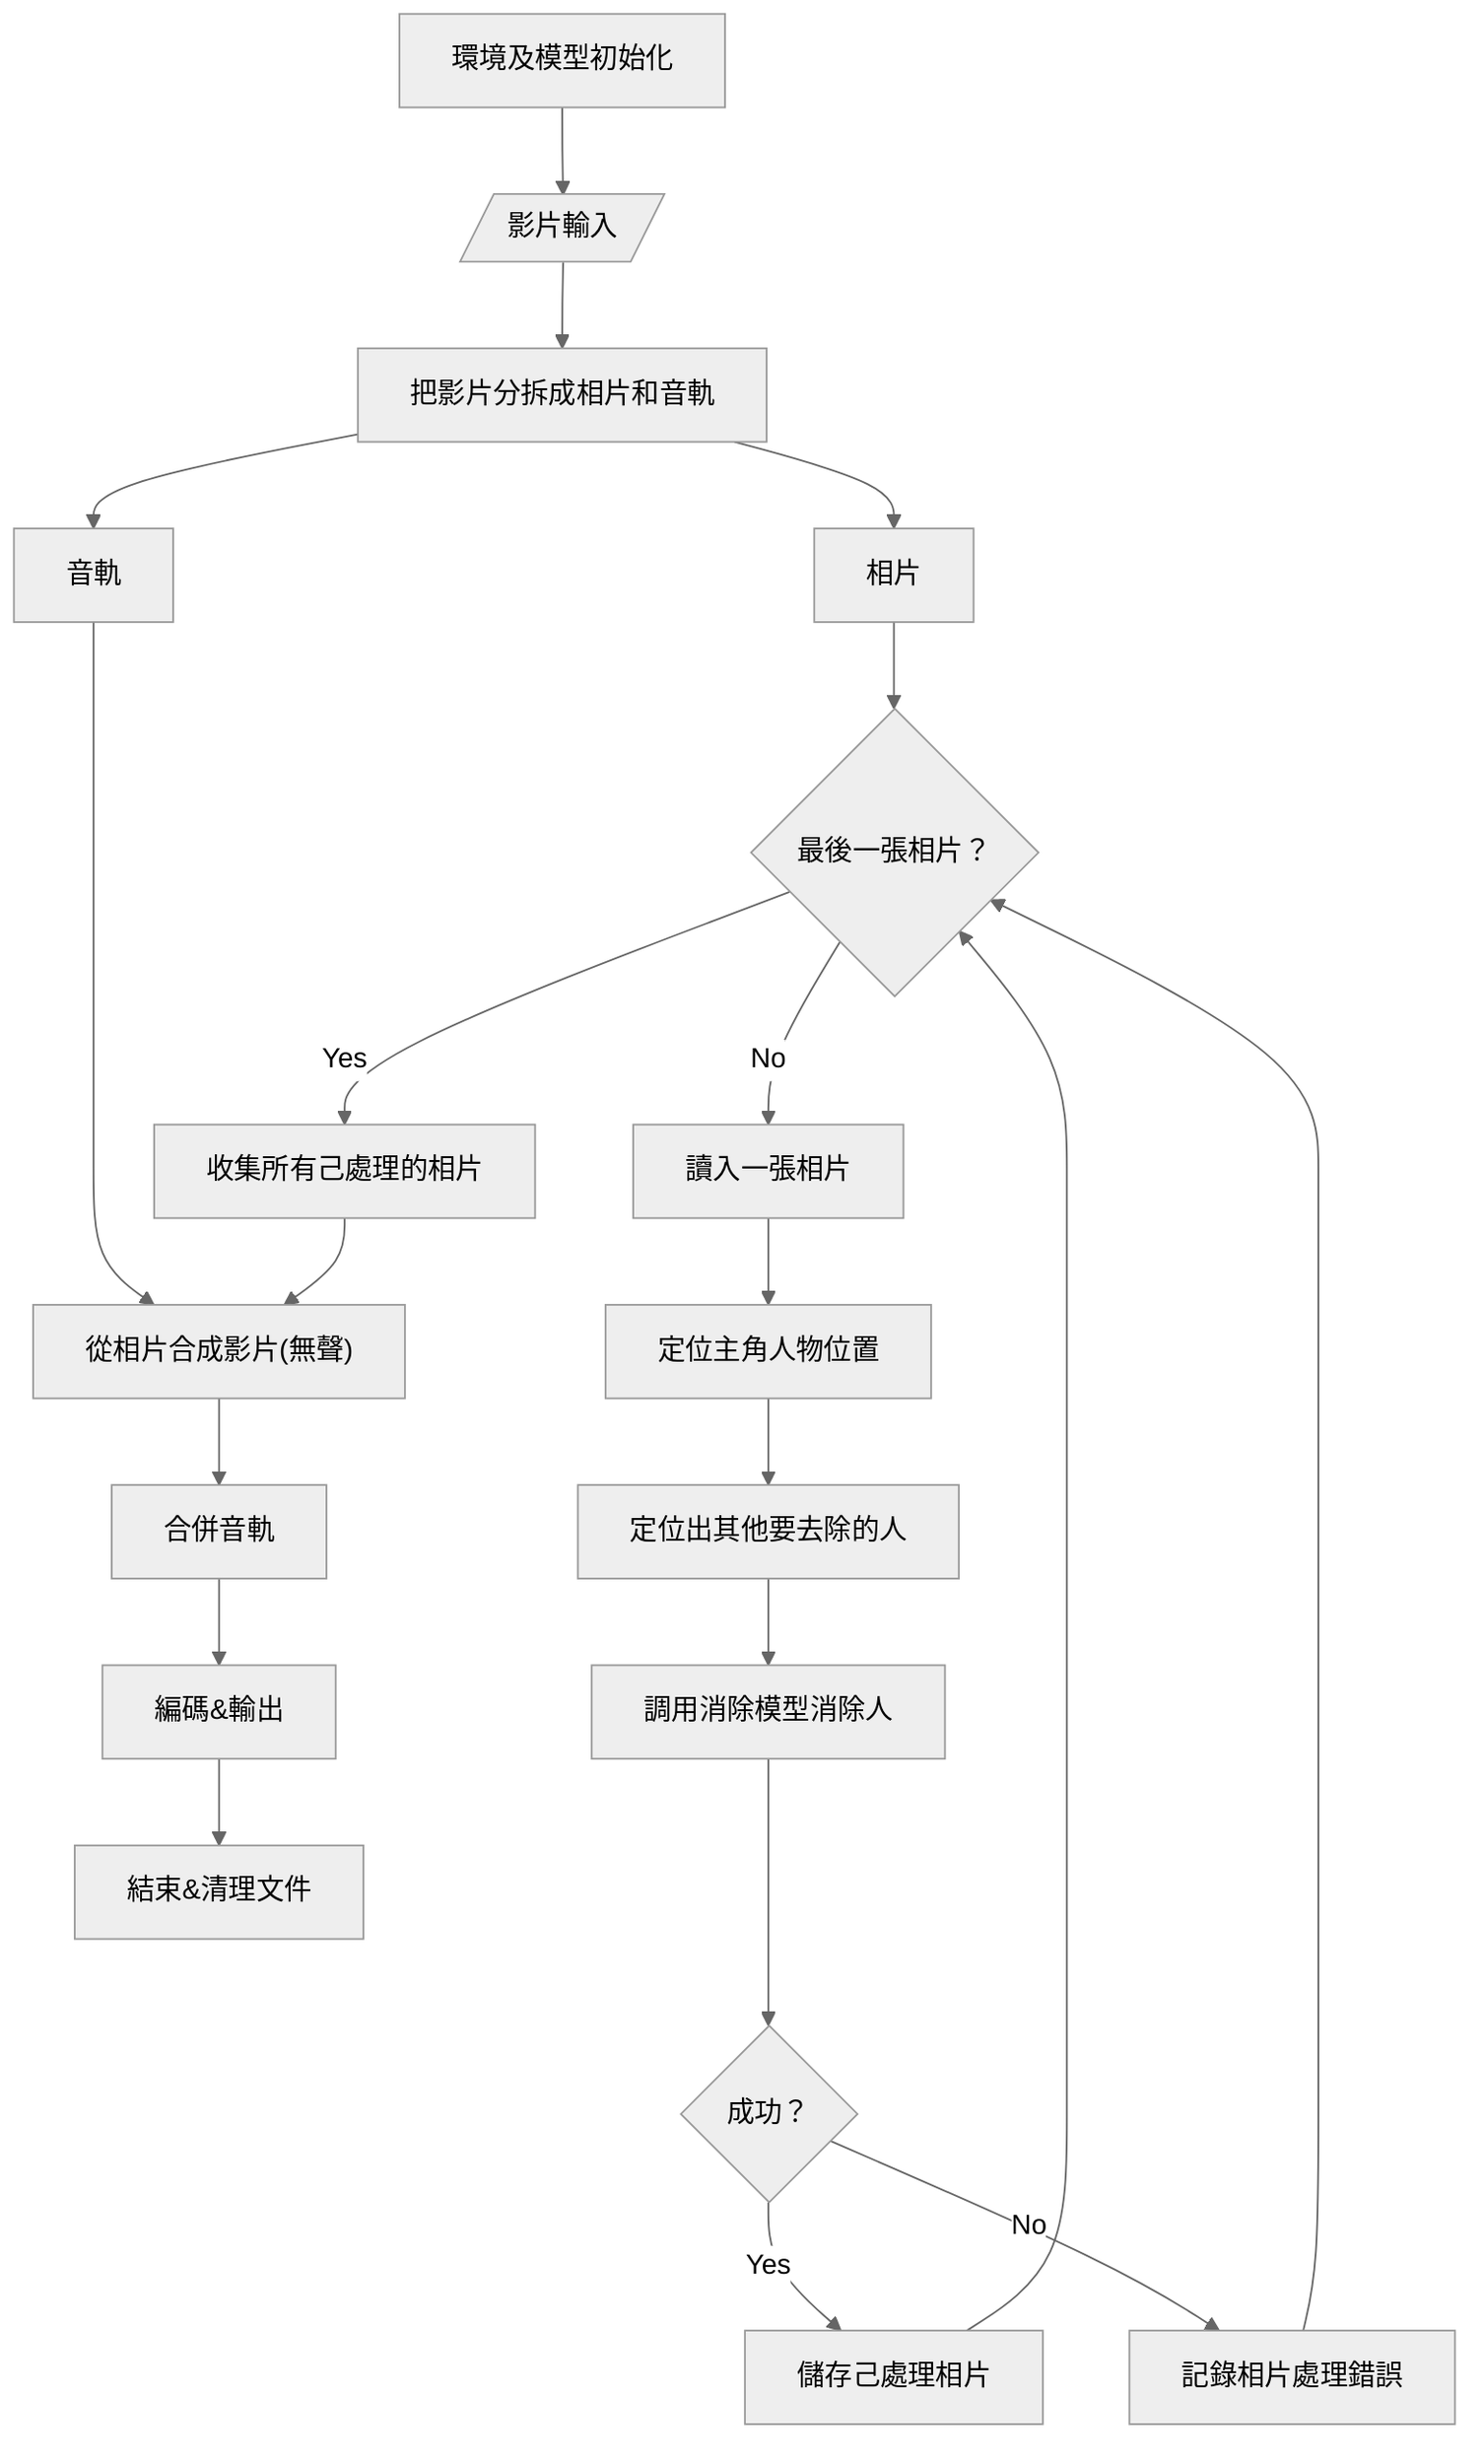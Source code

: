 %%{init: {"theme": "neutral"}}%%
%%影片雜人去除服務
flowchart TD
    AA@{label: "環境及模型初始化"}
    A@{label: "影片輸入", shape: "in-out"}
    B@{label: "把影片分拆成相片和音軌"}
    B1@{label: "相片"}
    B2@{label: "音軌"}
    C@{label: "最後一張相片？", shape: "decision"}
    D@{label: "讀入一張相片"}
    E@{label: "定位主角人物位置"}
    F@{label: "定位出其他要去除的人"}
    G@{label: "調用消除模型消除人"}
    SCS@{label: "成功？", shape: "decision"}
    PIC_ERR@{label: "記錄相片處理錯誤"}
    H@{label: "儲存己處理相片"}
    I@{label: "收集所有己處理的相片"}
    J@{label: "從相片合成影片(無聲)"}
    S@{label: "合併音軌"}
    ENC@{label: "編碼&輸出"}
    CLN@{label: "結束&清理文件"}

    AA --> A
    A --> B
    B --> B1
    B1 --> C
    B --> B2 ----> J
    C -- No --> D
    C --> |Yes| I --> J --> S --> ENC --> CLN
    D --> E
    E --> F
    F --> G
    G ---> SCS
    SCS --> |Yes| H --> C
    SCS --> |No| PIC_ERR --> C